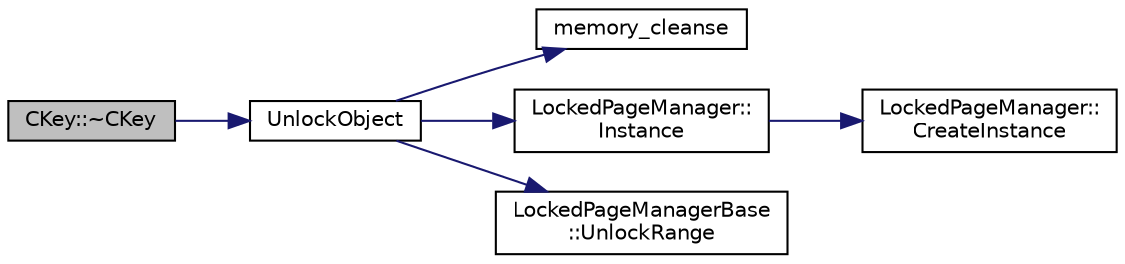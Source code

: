digraph "CKey::~CKey"
{
  edge [fontname="Helvetica",fontsize="10",labelfontname="Helvetica",labelfontsize="10"];
  node [fontname="Helvetica",fontsize="10",shape=record];
  rankdir="LR";
  Node15 [label="CKey::~CKey",height=0.2,width=0.4,color="black", fillcolor="grey75", style="filled", fontcolor="black"];
  Node15 -> Node16 [color="midnightblue",fontsize="10",style="solid",fontname="Helvetica"];
  Node16 [label="UnlockObject",height=0.2,width=0.4,color="black", fillcolor="white", style="filled",URL="$allocators_8h.html#a49577b8da0ecffd2fbc222896283004c"];
  Node16 -> Node17 [color="midnightblue",fontsize="10",style="solid",fontname="Helvetica"];
  Node17 [label="memory_cleanse",height=0.2,width=0.4,color="black", fillcolor="white", style="filled",URL="$cleanse_8cpp.html#a5a4afb85dd16ecc1f6019c782db78663"];
  Node16 -> Node18 [color="midnightblue",fontsize="10",style="solid",fontname="Helvetica"];
  Node18 [label="LockedPageManager::\lInstance",height=0.2,width=0.4,color="black", fillcolor="white", style="filled",URL="$class_locked_page_manager.html#ac9b1d42d240dba4714a35fff970b6dde"];
  Node18 -> Node19 [color="midnightblue",fontsize="10",style="solid",fontname="Helvetica"];
  Node19 [label="LockedPageManager::\lCreateInstance",height=0.2,width=0.4,color="black", fillcolor="white", style="filled",URL="$class_locked_page_manager.html#a3933ba60669b1c1b0ef03222637257e7"];
  Node16 -> Node20 [color="midnightblue",fontsize="10",style="solid",fontname="Helvetica"];
  Node20 [label="LockedPageManagerBase\l::UnlockRange",height=0.2,width=0.4,color="black", fillcolor="white", style="filled",URL="$class_locked_page_manager_base.html#a34bcf7b9120295ed178fe9545ed229af"];
}
